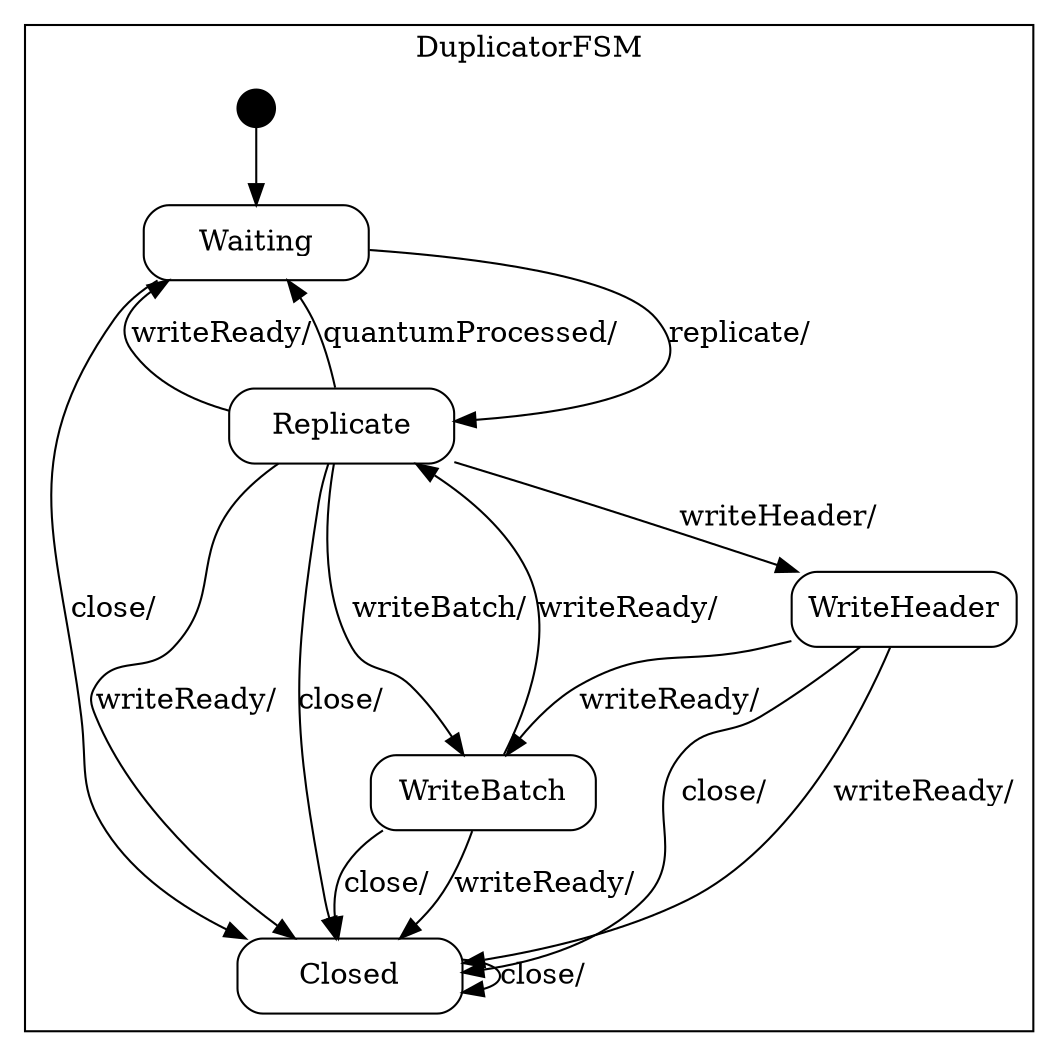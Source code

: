 digraph Duplicator {

    node
        [shape=Mrecord width=1.5];

    subgraph cluster_DuplicatorFSM {

        label="DuplicatorFSM";

        //
        // States (Nodes)
        //

        "DuplicatorFSM::Waiting"
            [label="{Waiting}"];

        "DuplicatorFSM::Replicate"
            [label="{Replicate}"];

        "DuplicatorFSM::WriteHeader"
            [label="{WriteHeader}"];

        "DuplicatorFSM::WriteBatch"
            [label="{WriteBatch}"];

        "DuplicatorFSM::Closed"
            [label="{Closed}"];

        "%start"
            [label="" shape=circle style=filled fillcolor=black width=0.25];

        //
        // Transitions (Edges)
        //

        "DuplicatorFSM::Waiting" -> "DuplicatorFSM::Replicate"
            [label="replicate/\l"];

        "DuplicatorFSM::Waiting" -> "DuplicatorFSM::Closed"
            [label="close/\l"];

        "DuplicatorFSM::Replicate" -> "DuplicatorFSM::Closed"
            [label="writeReady/\l"];

        "DuplicatorFSM::Replicate" -> "DuplicatorFSM::Waiting"
            [label="writeReady/\l"];

        "DuplicatorFSM::Replicate" -> "DuplicatorFSM::WriteHeader"
            [label="writeHeader/\l"];

        "DuplicatorFSM::Replicate" -> "DuplicatorFSM::WriteBatch"
            [label="writeBatch/\l"];

        "DuplicatorFSM::Replicate" -> "DuplicatorFSM::Waiting"
            [label="quantumProcessed/\l"];

        "DuplicatorFSM::Replicate" -> "DuplicatorFSM::Closed"
            [label="close/\l"];

        "DuplicatorFSM::WriteHeader" -> "DuplicatorFSM::Closed"
            [label="writeReady/\l"];

        "DuplicatorFSM::WriteHeader" -> "DuplicatorFSM::WriteBatch"
            [label="writeReady/\l"];

        "DuplicatorFSM::WriteHeader" -> "DuplicatorFSM::Closed"
            [label="close/\l"];

        "DuplicatorFSM::WriteBatch" -> "DuplicatorFSM::Closed"
            [label="writeReady/\l"];

        "DuplicatorFSM::WriteBatch" -> "DuplicatorFSM::Replicate"
            [label="writeReady/\l"];

        "DuplicatorFSM::WriteBatch" -> "DuplicatorFSM::Closed"
            [label="close/\l"];

        "DuplicatorFSM::Closed" -> "DuplicatorFSM::Closed"
            [label="close/\l"];

        "%start" -> "DuplicatorFSM::Waiting"
    }

}
